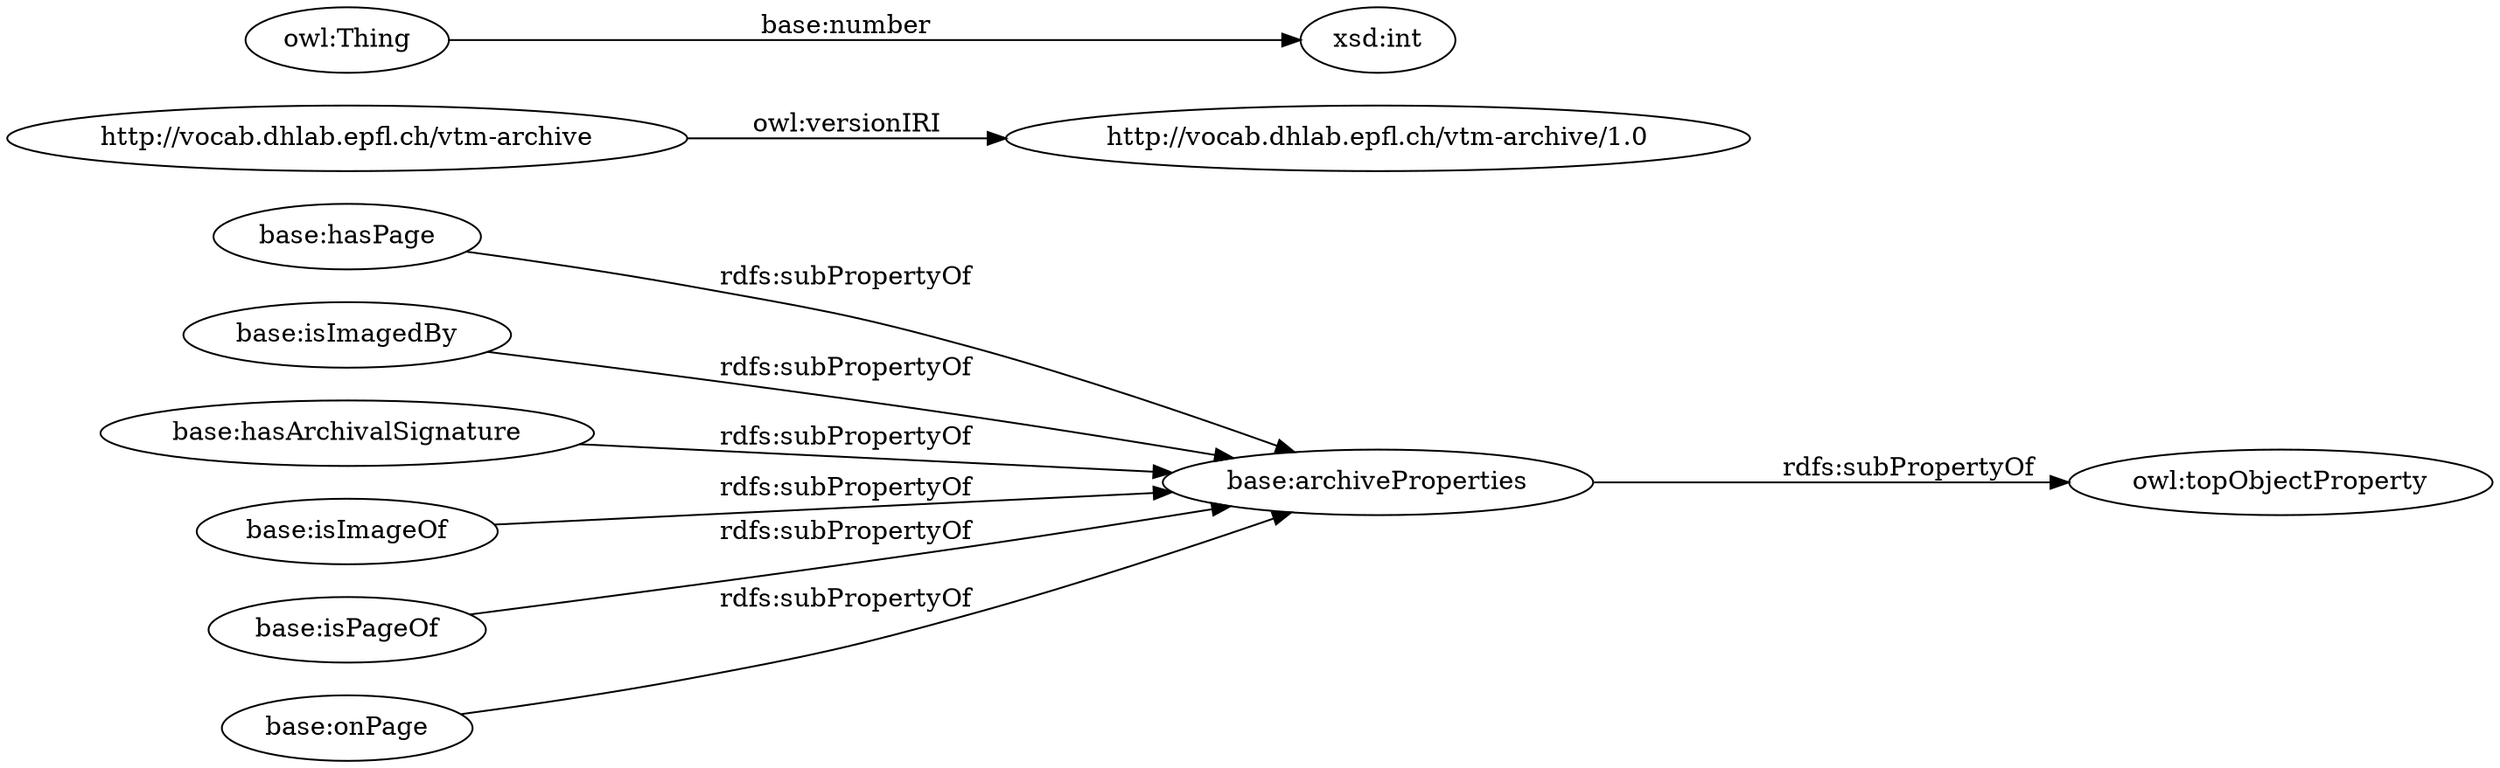 digraph ar2dtool_diagram { 
rankdir=LR;
size="1501"
	"base:archiveProperties" -> "owl:topObjectProperty" [ label = "rdfs:subPropertyOf" ];
	"base:hasPage" -> "base:archiveProperties" [ label = "rdfs:subPropertyOf" ];
	"base:isImagedBy" -> "base:archiveProperties" [ label = "rdfs:subPropertyOf" ];
	"base:hasArchivalSignature" -> "base:archiveProperties" [ label = "rdfs:subPropertyOf" ];
	"http://vocab.dhlab.epfl.ch/vtm-archive" -> "http://vocab.dhlab.epfl.ch/vtm-archive/1.0" [ label = "owl:versionIRI" ];
	"base:isImageOf" -> "base:archiveProperties" [ label = "rdfs:subPropertyOf" ];
	"base:isPageOf" -> "base:archiveProperties" [ label = "rdfs:subPropertyOf" ];
	"base:onPage" -> "base:archiveProperties" [ label = "rdfs:subPropertyOf" ];
	"owl:Thing" -> "xsd:int" [ label = "base:number" ];

}
